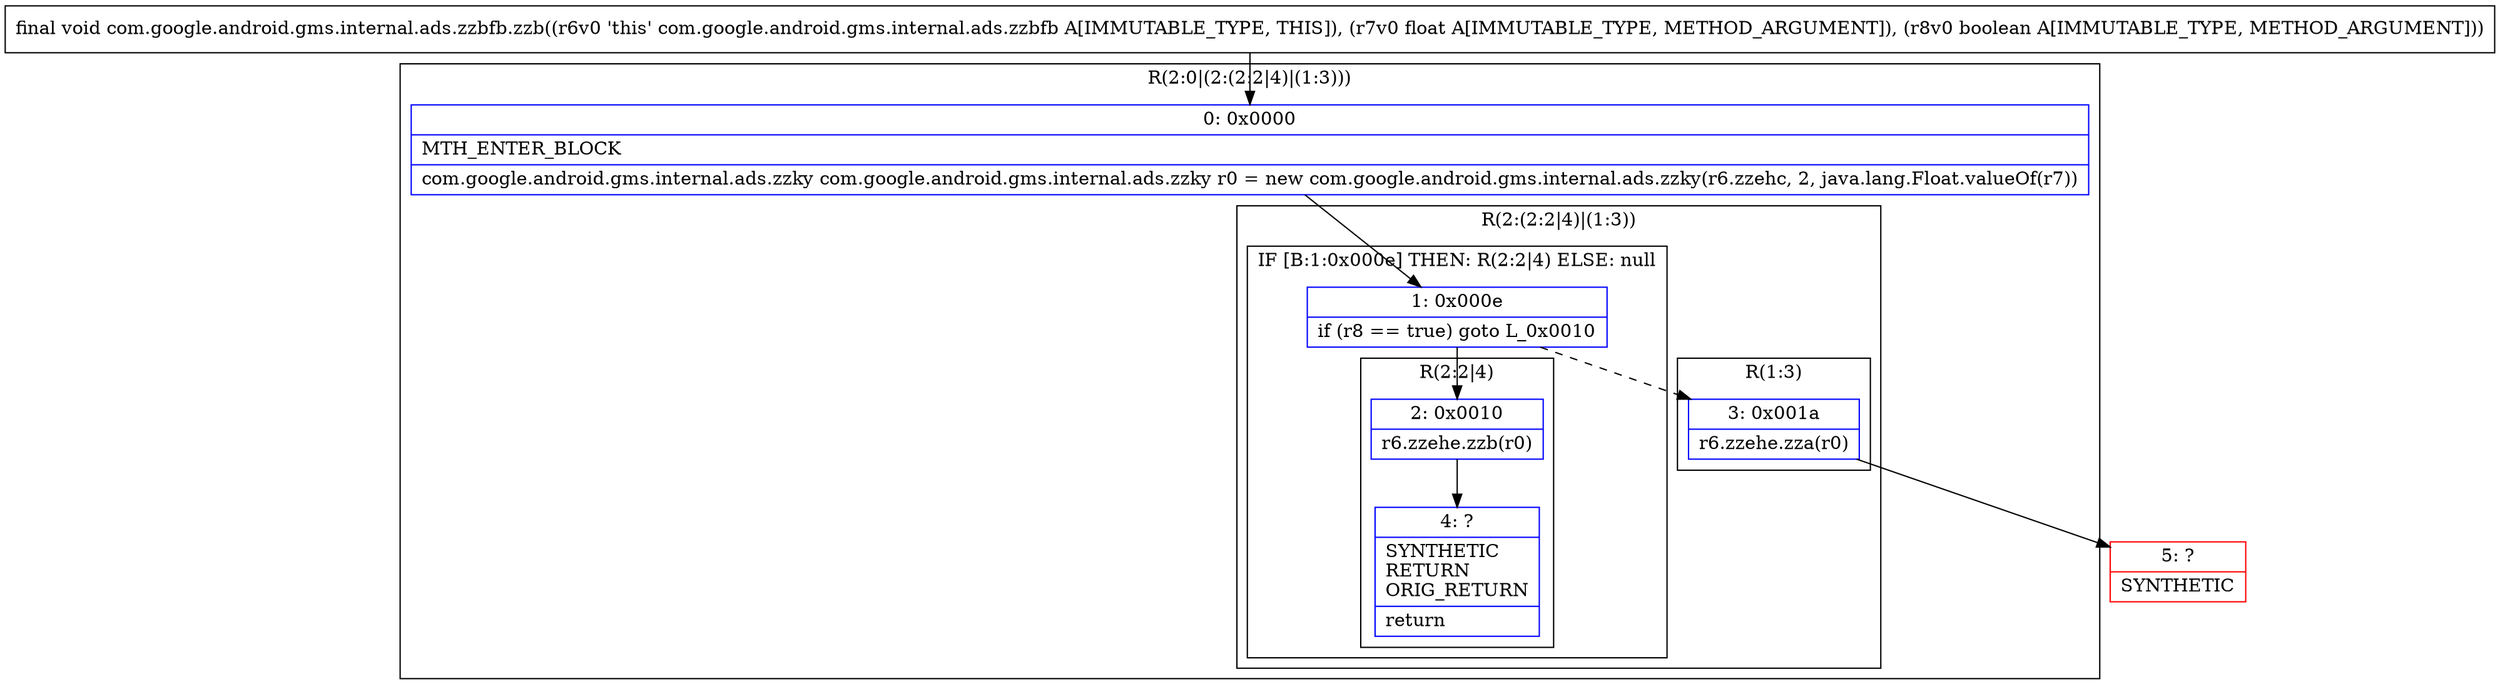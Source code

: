 digraph "CFG forcom.google.android.gms.internal.ads.zzbfb.zzb(FZ)V" {
subgraph cluster_Region_1578412159 {
label = "R(2:0|(2:(2:2|4)|(1:3)))";
node [shape=record,color=blue];
Node_0 [shape=record,label="{0\:\ 0x0000|MTH_ENTER_BLOCK\l|com.google.android.gms.internal.ads.zzky com.google.android.gms.internal.ads.zzky r0 = new com.google.android.gms.internal.ads.zzky(r6.zzehc, 2, java.lang.Float.valueOf(r7))\l}"];
subgraph cluster_Region_1233145639 {
label = "R(2:(2:2|4)|(1:3))";
node [shape=record,color=blue];
subgraph cluster_IfRegion_341208732 {
label = "IF [B:1:0x000e] THEN: R(2:2|4) ELSE: null";
node [shape=record,color=blue];
Node_1 [shape=record,label="{1\:\ 0x000e|if (r8 == true) goto L_0x0010\l}"];
subgraph cluster_Region_1274343092 {
label = "R(2:2|4)";
node [shape=record,color=blue];
Node_2 [shape=record,label="{2\:\ 0x0010|r6.zzehe.zzb(r0)\l}"];
Node_4 [shape=record,label="{4\:\ ?|SYNTHETIC\lRETURN\lORIG_RETURN\l|return\l}"];
}
}
subgraph cluster_Region_2023704689 {
label = "R(1:3)";
node [shape=record,color=blue];
Node_3 [shape=record,label="{3\:\ 0x001a|r6.zzehe.zza(r0)\l}"];
}
}
}
Node_5 [shape=record,color=red,label="{5\:\ ?|SYNTHETIC\l}"];
MethodNode[shape=record,label="{final void com.google.android.gms.internal.ads.zzbfb.zzb((r6v0 'this' com.google.android.gms.internal.ads.zzbfb A[IMMUTABLE_TYPE, THIS]), (r7v0 float A[IMMUTABLE_TYPE, METHOD_ARGUMENT]), (r8v0 boolean A[IMMUTABLE_TYPE, METHOD_ARGUMENT])) }"];
MethodNode -> Node_0;
Node_0 -> Node_1;
Node_1 -> Node_2;
Node_1 -> Node_3[style=dashed];
Node_2 -> Node_4;
Node_3 -> Node_5;
}

